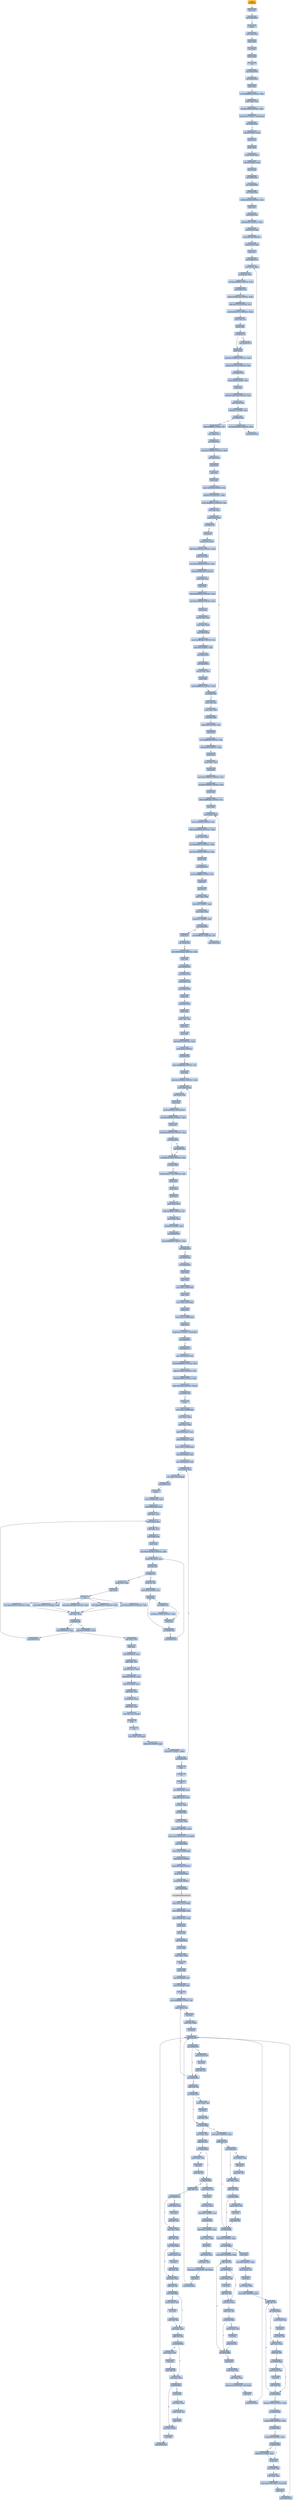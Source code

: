 digraph G {
node[shape=rectangle,style=filled,fillcolor=lightsteelblue,color=lightsteelblue]
bgcolor="transparent"
a0x00401000incl_ecx[label="start\nincl %ecx",color="lightgrey",fillcolor="orange"];
a0x00401001decl_ecx[label="0x00401001\ndecl %ecx"];
a0x00401002jge_0x004c5001[label="0x00401002\njge 0x004c5001"];
a0x004c5001pusha_[label="0x004c5001\npusha "];
a0x004c5002call_0x004c500a[label="0x004c5002\ncall 0x004c500a"];
a0x004c500apopl_ebp[label="0x004c500a\npopl %ebp"];
a0x004c500bincl_ebp[label="0x004c500b\nincl %ebp"];
a0x004c500cpushl_ebp[label="0x004c500c\npushl %ebp"];
a0x004c500dret[label="0x004c500d\nret"];
a0x004c5008jmp_0x004c500e[label="0x004c5008\njmp 0x004c500e"];
a0x004c500ecall_0x004c5014[label="0x004c500e\ncall 0x004c5014"];
a0x004c5014popl_ebp[label="0x004c5014\npopl %ebp"];
a0x004c5015movl_0xffffffedUINT32_ebx[label="0x004c5015\nmovl $0xffffffed<UINT32>, %ebx"];
a0x004c501aaddl_ebp_ebx[label="0x004c501a\naddl %ebp, %ebx"];
a0x004c501csubl_0xc5000UINT32_ebx[label="0x004c501c\nsubl $0xc5000<UINT32>, %ebx"];
a0x004c5022cmpb_0x1UINT8_0x4debp_[label="0x004c5022\ncmpb $0x1<UINT8>, 0x4d(%ebp)"];
a0x004c5026jne_0x004c5034[label="0x004c5026\njne 0x004c5034"];
a0x004c5034leal_0x53ebp__eax[label="0x004c5034\nleal 0x53(%ebp), %eax"];
a0x004c5037pushl_eax[label="0x004c5037\npushl %eax"];
a0x004c5038pushl_ebx[label="0x004c5038\npushl %ebx"];
a0x004c5039pushl_0x9edebp_[label="0x004c5039\npushl 0x9ed(%ebp)"];
a0x004c503fleal_0x35ebp__eax[label="0x004c503f\nleal 0x35(%ebp), %eax"];
a0x004c5042pushl_eax[label="0x004c5042\npushl %eax"];
a0x004c5043jmp_0x004c50ca[label="0x004c5043\njmp 0x004c50ca"];
a0x004c50cajmp_0x004c50d4[label="0x004c50ca\njmp 0x004c50d4"];
a0x004c50d4call_0x004c50e8[label="0x004c50d4\ncall 0x004c50e8"];
a0x004c50e8orl_0xe3d2cb6UINT32_ecx[label="0x004c50e8\norl $0xe3d2cb6<UINT32>, %ecx"];
a0x004c50eepopl_eax[label="0x004c50ee\npopl %eax"];
a0x004c50efmovb_dh_ch[label="0x004c50ef\nmovb %dh, %ch"];
a0x004c50f1addl_0x848UINT32_eax[label="0x004c50f1\naddl $0x848<UINT32>, %eax"];
a0x004c50f7movzwl_di_edi[label="0x004c50f7\nmovzwl %di, %edi"];
a0x004c50fapushl_0x1d9UINT32[label="0x004c50fa\npushl $0x1d9<UINT32>"];
a0x004c50ffmovswl_ax_edx[label="0x004c50ff\nmovswl %ax, %edx"];
a0x004c5102popl_esi[label="0x004c5102\npopl %esi"];
a0x004c5103jmp_0x004c511b[label="0x004c5103\njmp 0x004c511b"];
a0x004c511bmovl_eax__ebx[label="0x004c511b\nmovl (%eax), %ebx"];
a0x004c511dmovswl_si_edi[label="0x004c511d\nmovswl %si, %edi"];
a0x004c5120subl_0xcd566fbUINT32_ebx[label="0x004c5120\nsubl $0xcd566fb<UINT32>, %ebx"];
a0x004c5126jmp_0x004c5132[label="0x004c5126\njmp 0x004c5132"];
a0x004c5132addl_0x5d5f8318UINT32_ebx[label="0x004c5132\naddl $0x5d5f8318<UINT32>, %ebx"];
a0x004c5138sbbw_0x7f76UINT16_cx[label="0x004c5138\nsbbw $0x7f76<UINT16>, %cx"];
a0x004c513dsubl_0x582c5171UINT32_ebx[label="0x004c513d\nsubl $0x582c5171<UINT32>, %ebx"];
a0x004c5143movw_di_cx[label="0x004c5143\nmovw %di, %cx"];
a0x004c5146pushl_ebx[label="0x004c5146\npushl %ebx"];
a0x004c5147ja_0x004c515c[label="0x004c5147\nja 0x004c515c"];
a0x004c515cpopl_eax_[label="0x004c515c\npopl (%eax)"];
a0x004c515eaddl_0x3540667bUINT32_edx[label="0x004c515e\naddl $0x3540667b<UINT32>, %edx"];
a0x004c5164subl_0x78c21cf1UINT32_eax[label="0x004c5164\nsubl $0x78c21cf1<UINT32>, %eax"];
a0x004c516acall_0x004c5178[label="0x004c516a\ncall 0x004c5178"];
a0x004c5178movb_0x24UINT8_ch[label="0x004c5178\nmovb $0x24<UINT8>, %ch"];
a0x004c517apopl_edi[label="0x004c517a\npopl %edi"];
a0x004c517baddl_0x78c21cedUINT32_eax[label="0x004c517b\naddl $0x78c21ced<UINT32>, %eax"];
a0x004c5181jmp_0x004c518b[label="0x004c5181\njmp 0x004c518b"];
a0x004c518bsubl_0x1UINT8_esi[label="0x004c518b\nsubl $0x1<UINT8>, %esi"];
a0x004c518ejne_0x004c51a4[label="0x004c518e\njne 0x004c51a4"];
a0x004c51a4orl_0x555be4d4UINT32_ecx[label="0x004c51a4\norl $0x555be4d4<UINT32>, %ecx"];
a0x004c51aajmp_0x004c511b[label="0x004c51aa\njmp 0x004c511b"];
a0x004c514djmp_0x004c515c[label="0x004c514d\njmp 0x004c515c"];
a0x004c5194adcb_0xffffffc2UINT8_cl[label="0x004c5194\nadcb $0xffffffc2<UINT8>, %cl"];
a0x004c5197jmp_0x004c51c1[label="0x004c5197\njmp 0x004c51c1"];
a0x004c51c1jbe_0x004c51cc[label="0x004c51c1\njbe 0x004c51cc"];
a0x004c51c7movl_0x1f748890UINT32_edx[label="0x004c51c7\nmovl $0x1f748890<UINT32>, %edx"];
a0x004c51cccall_0x004c51df[label="0x004c51cc\ncall 0x004c51df"];
a0x004c51dfpushl_esi[label="0x004c51df\npushl %esi"];
a0x004c51e0popl_esi[label="0x004c51e0\npopl %esi"];
a0x004c51e1popl_ebx[label="0x004c51e1\npopl %ebx"];
a0x004c51e2movw_0x5b33UINT16_si[label="0x004c51e2\nmovw $0x5b33<UINT16>, %si"];
a0x004c51e6addl_0x750UINT32_ebx[label="0x004c51e6\naddl $0x750<UINT32>, %ebx"];
a0x004c51ecmovw_0xffffaa1cUINT16_dx[label="0x004c51ec\nmovw $0xffffaa1c<UINT16>, %dx"];
a0x004c51f0subl_edi_edi[label="0x004c51f0\nsubl %edi, %edi"];
a0x004c51f2pushl_ediebx_[label="0x004c51f2\npushl (%edi,%ebx)"];
a0x004c51f5jo_0x004c51fb[label="0x004c51f5\njo 0x004c51fb"];
a0x004c51fbpopl_eax[label="0x004c51fb\npopl %eax"];
a0x004c51fcmovswl_cx_edx[label="0x004c51fc\nmovswl %cx, %edx"];
a0x004c51ffsubl_0x3e435cdeUINT32_eax[label="0x004c51ff\nsubl $0x3e435cde<UINT32>, %eax"];
a0x004c5205movw_si_dx[label="0x004c5205\nmovw %si, %dx"];
a0x004c5208xorl_0x3aae5ebfUINT32_eax[label="0x004c5208\nxorl $0x3aae5ebf<UINT32>, %eax"];
a0x004c520epushl_0x19eb1ee4UINT32[label="0x004c520e\npushl $0x19eb1ee4<UINT32>"];
a0x004c5213movw_bx_cx[label="0x004c5213\nmovw %bx, %cx"];
a0x004c5216popl_edx[label="0x004c5216\npopl %edx"];
a0x004c5217subl_0x63d6b98cUINT32_eax[label="0x004c5217\nsubl $0x63d6b98c<UINT32>, %eax"];
a0x004c521dsubl_0x3ce46e68UINT32_esi[label="0x004c521d\nsubl $0x3ce46e68<UINT32>, %esi"];
a0x004c5223pushl_eax[label="0x004c5223\npushl %eax"];
a0x004c5224movzwl_di_esi[label="0x004c5224\nmovzwl %di, %esi"];
a0x004c5227popl_ebxedi_[label="0x004c5227\npopl (%ebx,%edi)"];
a0x004c522ajmp_0x004c523d[label="0x004c522a\njmp 0x004c523d"];
a0x004c523dmovw_0xffffcb4fUINT16_si[label="0x004c523d\nmovw $0xffffcb4f<UINT16>, %si"];
a0x004c5241subl_0x4UINT8_edi[label="0x004c5241\nsubl $0x4<UINT8>, %edi"];
a0x004c5244jge_0x004c525e[label="0x004c5244\njge 0x004c525e"];
a0x004c524acall_0x004c525a[label="0x004c524a\ncall 0x004c525a"];
a0x004c525amovzwl_bx_ecx[label="0x004c525a\nmovzwl %bx, %ecx"];
a0x004c525dpopl_edx[label="0x004c525d\npopl %edx"];
a0x004c525ecmpl_0xfffff948UINT32_edi[label="0x004c525e\ncmpl $0xfffff948<UINT32>, %edi"];
a0x004c5264jne_0x004c51f2[label="0x004c5264\njne 0x004c51f2"];
a0x004c526amovw_di_cx[label="0x004c526a\nmovw %di, %cx"];
a0x004c526dmovl_ecx_edi[label="0x004c526d\nmovl %ecx, %edi"];
a0x004c526fcall_0x004c5287[label="0x004c526f\ncall 0x004c5287"];
a0x004c5287andb_0x32UINT8_ch[label="0x004c5287\nandb $0x32<UINT8>, %ch"];
a0x004c528apopl_eax[label="0x004c528a\npopl %eax"];
a0x004c528borw_0xffffe5dfUINT16_bx[label="0x004c528b\norw $0xffffe5df<UINT16>, %bx"];
a0x004c5290addl_0x6adUINT32_eax[label="0x004c5290\naddl $0x6ad<UINT32>, %eax"];
a0x004c5296pushl_ecx[label="0x004c5296\npushl %ecx"];
a0x004c5297movl_edx_ecx[label="0x004c5297\nmovl %edx, %ecx"];
a0x004c5299popl_edi[label="0x004c5299\npopl %edi"];
a0x004c529amovl_0x74399473UINT32_esi[label="0x004c529a\nmovl $0x74399473<UINT32>, %esi"];
a0x004c529fxorl_0x743995f0UINT32_esi[label="0x004c529f\nxorl $0x743995f0<UINT32>, %esi"];
a0x004c52a5pushl_edx[label="0x004c52a5\npushl %edx"];
a0x004c52a6addw_0xfffff448UINT16_cx[label="0x004c52a6\naddw $0xfffff448<UINT16>, %cx"];
a0x004c52abpopl_ebx[label="0x004c52ab\npopl %ebx"];
a0x004c52acmovl_eax__edx[label="0x004c52ac\nmovl (%eax), %edx"];
a0x004c52aemovw_0x2e92UINT16_bx[label="0x004c52ae\nmovw $0x2e92<UINT16>, %bx"];
a0x004c52b2addl_0x48bb3ba5UINT32_edx[label="0x004c52b2\naddl $0x48bb3ba5<UINT32>, %edx"];
a0x004c52b8movl_edi_ebx[label="0x004c52b8\nmovl %edi, %ebx"];
a0x004c52baxorl_0xa82db7aUINT32_edx[label="0x004c52ba\nxorl $0xa82db7a<UINT32>, %edx"];
a0x004c52c0xorl_0x12f2cf2bUINT32_edx[label="0x004c52c0\nxorl $0x12f2cf2b<UINT32>, %edx"];
a0x004c52c6pushl_edx[label="0x004c52c6\npushl %edx"];
a0x004c52c7call_0x004c52d3[label="0x004c52c7\ncall 0x004c52d3"];
a0x004c52d3movb_0xffffffa5UINT8_ch[label="0x004c52d3\nmovb $0xffffffa5<UINT8>, %ch"];
a0x004c52d5popl_edi[label="0x004c52d5\npopl %edi"];
a0x004c52d6popl_eax_[label="0x004c52d6\npopl (%eax)"];
a0x004c52d8movl_eax_edi[label="0x004c52d8\nmovl %eax, %edi"];
a0x004c52dasubl_0x4UINT8_eax[label="0x004c52da\nsubl $0x4<UINT8>, %eax"];
a0x004c52ddmovl_edi_ebx[label="0x004c52dd\nmovl %edi, %ebx"];
a0x004c52dfsubl_0x1UINT8_esi[label="0x004c52df\nsubl $0x1<UINT8>, %esi"];
a0x004c52e2jne_0x004c5306[label="0x004c52e2\njne 0x004c5306"];
a0x004c5306orw_0xffffa377UINT16_di[label="0x004c5306\norw $0xffffa377<UINT16>, %di"];
a0x004c530bjmp_0x004c52ac[label="0x004c530b\njmp 0x004c52ac"];
a0x004c52e8pushl_esi[label="0x004c52e8\npushl %esi"];
a0x004c52e9jne_0x004c52f5[label="0x004c52e9\njne 0x004c52f5"];
a0x004c52efadcl_0x16052eabUINT32_edi[label="0x004c52ef\nadcl $0x16052eab<UINT32>, %edi"];
a0x004c52f5popl_edi[label="0x004c52f5\npopl %edi"];
a0x004c52f6jmp_0x004c5319[label="0x004c52f6\njmp 0x004c5319"];
a0x004c5319jmp_0x004c5324[label="0x004c5319\njmp 0x004c5324"];
a0x004c5324call_0x004c532e[label="0x004c5324\ncall 0x004c532e"];
a0x004c532ejmp_0x004c5340[label="0x004c532e\njmp 0x004c5340"];
a0x004c5340popl_edx[label="0x004c5340\npopl %edx"];
a0x004c5341call_0x004c5353[label="0x004c5341\ncall 0x004c5353"];
a0x004c5353pushl_eax[label="0x004c5353\npushl %eax"];
a0x004c5354movw_bx_cx[label="0x004c5354\nmovw %bx, %cx"];
a0x004c5357popl_ecx[label="0x004c5357\npopl %ecx"];
a0x004c5358popl_ebx[label="0x004c5358\npopl %ebx"];
a0x004c5359addl_0x5f7UINT32_edx[label="0x004c5359\naddl $0x5f7<UINT32>, %edx"];
a0x004c535fpushl_0x0UINT32[label="0x004c535f\npushl $0x0<UINT32>"];
a0x004c5364je_0x004c536f[label="0x004c5364\nje 0x004c536f"];
a0x004c536aadcw_0xffffbe84UINT16_si[label="0x004c536a\nadcw $0xffffbe84<UINT16>, %si"];
a0x004c536fpopl_edi[label="0x004c536f\npopl %edi"];
a0x004c5370addl_0x474d46eeUINT32_esi[label="0x004c5370\naddl $0x474d46ee<UINT32>, %esi"];
a0x004c5376pushl_ediedx_[label="0x004c5376\npushl (%edi,%edx)"];
a0x004c5379jmp_0x004c538d[label="0x004c5379\njmp 0x004c538d"];
a0x004c538dpopl_eax[label="0x004c538d\npopl %eax"];
a0x004c538epushl_0x5f9a7738UINT32[label="0x004c538e\npushl $0x5f9a7738<UINT32>"];
a0x004c5393xorl_0x2938bf4dUINT32_ebx[label="0x004c5393\nxorl $0x2938bf4d<UINT32>, %ebx"];
a0x004c5399popl_ecx[label="0x004c5399\npopl %ecx"];
a0x004c539aaddl_0x43543900UINT32_eax[label="0x004c539a\naddl $0x43543900<UINT32>, %eax"];
a0x004c53a0jae_0x004c53ae[label="0x004c53a0\njae 0x004c53ae"];
a0x004c53aexorl_0x6a3a7539UINT32_eax[label="0x004c53ae\nxorl $0x6a3a7539<UINT32>, %eax"];
a0x004c53b4ja_0x004c53bd[label="0x004c53b4\nja 0x004c53bd"];
a0x004c53bdaddl_0x2db1777eUINT32_eax[label="0x004c53bd\naddl $0x2db1777e<UINT32>, %eax"];
a0x004c53c3pushl_eax[label="0x004c53c3\npushl %eax"];
a0x004c53c4pushl_ecx[label="0x004c53c4\npushl %ecx"];
a0x004c53c5popl_ebx[label="0x004c53c5\npopl %ebx"];
a0x004c53c6popl_edxedi_[label="0x004c53c6\npopl (%edx,%edi)"];
a0x004c53c9addw_0x5bb0UINT16_si[label="0x004c53c9\naddw $0x5bb0<UINT16>, %si"];
a0x004c53cemovl_edx_ecx[label="0x004c53ce\nmovl %edx, %ecx"];
a0x004c53d0subl_0x4UINT8_edi[label="0x004c53d0\nsubl $0x4<UINT8>, %edi"];
a0x004c53d3jmp_0x004c53e5[label="0x004c53d3\njmp 0x004c53e5"];
a0x004c53e5cmpl_0xfffffad8UINT32_edi[label="0x004c53e5\ncmpl $0xfffffad8<UINT32>, %edi"];
a0x004c53ebjne_0x004c5376[label="0x004c53eb\njne 0x004c5376"];
a0x004c53a6jbe_0x004c53ae[label="0x004c53a6\njbe 0x004c53ae"];
a0x004c53f1jmp_0x004c53fc[label="0x004c53f1\njmp 0x004c53fc"];
a0x004c53fccall_0x004c5401[label="0x004c53fc\ncall 0x004c5401"];
a0x004c5401popl_ebp[label="0x004c5401\npopl %ebp"];
a0x004c5402popl_ebx[label="0x004c5402\npopl %ebx"];
a0x004c5403movl_ebx_0x5bebp_[label="0x004c5403\nmovl %ebx, 0x5b(%ebp)"];
a0x004c5406popl_ebx[label="0x004c5406\npopl %ebx"];
a0x004c5407movl_ebx_0x5febp_[label="0x004c5407\nmovl %ebx, 0x5f(%ebp)"];
a0x004c540apopl_eax[label="0x004c540a\npopl %eax"];
a0x004c540bmovl_eax_0x40debp_[label="0x004c540b\nmovl %eax, 0x40d(%ebp)"];
a0x004c5411popl_eax[label="0x004c5411\npopl %eax"];
a0x004c5412cmpb_0x1UINT8_0x5aebp_[label="0x004c5412\ncmpb $0x1<UINT8>, 0x5a(%ebp)"];
a0x004c5416jne_0x004c5471[label="0x004c5416\njne 0x004c5471"];
a0x004c5471call_0x004c5712[label="0x004c5471\ncall 0x004c5712"];
a0x004c5712movl_0x24esp__eax[label="0x004c5712\nmovl 0x24(%esp), %eax"];
a0x004c5716andl_0xffff0000UINT32_eax[label="0x004c5716\nandl $0xffff0000<UINT32>, %eax"];
a0x004c571baddl_0x10000UINT32_eax[label="0x004c571b\naddl $0x10000<UINT32>, %eax"];
a0x004c5720subl_0x10000UINT32_eax[label="0x004c5720\nsubl $0x10000<UINT32>, %eax"];
a0x004c5725cmpw_0x5a4dUINT16_eax_[label="0x004c5725\ncmpw $0x5a4d<UINT16>, (%eax)"];
a0x004c572ajne_0x004c5720[label="0x004c572a\njne 0x004c5720"];
a0x004c572cpusha_[label="0x004c572c\npusha "];
a0x004c572dmovl_eax_0x3f8ebp_[label="0x004c572d\nmovl %eax, 0x3f8(%ebp)"];
a0x004c5733movl_eax_edx[label="0x004c5733\nmovl %eax, %edx"];
a0x004c5735movl_eax_ebx[label="0x004c5735\nmovl %eax, %ebx"];
a0x004c5737addl_0x3ceax__eax[label="0x004c5737\naddl 0x3c(%eax), %eax"];
a0x004c573aaddl_0x78eax__ebx[label="0x004c573a\naddl 0x78(%eax), %ebx"];
a0x004c573dmovl_ebx_0x30debp_[label="0x004c573d\nmovl %ebx, 0x30d(%ebp)"];
a0x004c5743leal_0x3ccebp__ebx[label="0x004c5743\nleal 0x3cc(%ebp), %ebx"];
a0x004c5749leal_0x3e4ebp__edi[label="0x004c5749\nleal 0x3e4(%ebp), %edi"];
a0x004c574fmovl_ebx__esi[label="0x004c574f\nmovl (%ebx), %esi"];
a0x004c5751movl_esi_0x37cebp_[label="0x004c5751\nmovl %esi, 0x37c(%ebp)"];
a0x004c5757call_0x004c5767[label="0x004c5757\ncall 0x004c5767"];
a0x004c5767pusha_[label="0x004c5767\npusha "];
a0x004c5768movl_0x30debp__ebx[label="0x004c5768\nmovl 0x30d(%ebp), %ebx"];
a0x004c576emovl_0x20ebx__ecx[label="0x004c576e\nmovl 0x20(%ebx), %ecx"];
a0x004c5771addl_edx_ecx[label="0x004c5771\naddl %edx, %ecx"];
a0x004c5773movl_ecx__esi[label="0x004c5773\nmovl (%ecx), %esi"];
a0x004c5775addl_edx_esi[label="0x004c5775\naddl %edx, %esi"];
a0x004c5777call_0x004c57ab[label="0x004c5777\ncall 0x004c57ab"];
a0x004c57abpushl_edx[label="0x004c57ab\npushl %edx"];
a0x004c57acmovl_0x9c3b248eUINT32_edx[label="0x004c57ac\nmovl $0x9c3b248e<UINT32>, %edx"];
a0x004c57b1lodsb_ds_esi__al[label="0x004c57b1\nlodsb %ds:(%esi), %al"];
a0x004c57b2orb_al_al[label="0x004c57b2\norb %al, %al"];
a0x004c57b4je_0x004c57ca[label="0x004c57b4\nje 0x004c57ca"];
a0x004c57b6xorb_al_dl[label="0x004c57b6\nxorb %al, %dl"];
a0x004c57b8movb_0x8UINT8_al[label="0x004c57b8\nmovb $0x8<UINT8>, %al"];
a0x004c57bashrl_edx[label="0x004c57ba\nshrl %edx"];
a0x004c57bcjae_0x004c57c4[label="0x004c57bc\njae 0x004c57c4"];
a0x004c57bexorl_0xc1a7f39aUINT32_edx[label="0x004c57be\nxorl $0xc1a7f39a<UINT32>, %edx"];
a0x004c57c4decb_al[label="0x004c57c4\ndecb %al"];
a0x004c57c6jne_0x004c57ba[label="0x004c57c6\njne 0x004c57ba"];
a0x004c57c8jmp_0x004c57b1[label="0x004c57c8\njmp 0x004c57b1"];
a0x004c57caxchgl_eax_edx[label="0x004c57ca\nxchgl %eax, %edx"];
a0x004c57cbpopl_edx[label="0x004c57cb\npopl %edx"];
a0x004c57ccret[label="0x004c57cc\nret"];
a0x004c577cmovl_0xb72551a7UINT32_edi[label="0x004c577c\nmovl $0xb72551a7<UINT32>, %edi"];
a0x004c5781cmpl_edi_eax[label="0x004c5781\ncmpl %edi, %eax"];
a0x004c5783je_0x004c578a[label="0x004c5783\nje 0x004c578a"];
a0x004c5785addl_0x4UINT8_ecx[label="0x004c5785\naddl $0x4<UINT8>, %ecx"];
a0x004c5788jmp_0x004c5773[label="0x004c5788\njmp 0x004c5773"];
a0x004c578asubl_0x20ebx__ecx[label="0x004c578a\nsubl 0x20(%ebx), %ecx"];
a0x004c578dsubl_edx_ecx[label="0x004c578d\nsubl %edx, %ecx"];
a0x004c578fshrl_ecx[label="0x004c578f\nshrl %ecx"];
a0x004c5791addl_0x24ebx__ecx[label="0x004c5791\naddl 0x24(%ebx), %ecx"];
a0x004c5794addl_edx_ecx[label="0x004c5794\naddl %edx, %ecx"];
a0x004c5796movzwl_ecx__ecx[label="0x004c5796\nmovzwl (%ecx), %ecx"];
a0x004c5799shll_0x2UINT8_ecx[label="0x004c5799\nshll $0x2<UINT8>, %ecx"];
a0x004c579caddl_0x1cebx__ecx[label="0x004c579c\naddl 0x1c(%ebx), %ecx"];
a0x004c579faddl_edx_ecx[label="0x004c579f\naddl %edx, %ecx"];
a0x004c57a1movl_ecx__ecx[label="0x004c57a1\nmovl (%ecx), %ecx"];
a0x004c57a3addl_edx_ecx[label="0x004c57a3\naddl %edx, %ecx"];
a0x004c57a5movl_ecx_0x1cesp_[label="0x004c57a5\nmovl %ecx, 0x1c(%esp)"];
a0x004c57a9popa_[label="0x004c57a9\npopa "];
a0x004c57aaret[label="0x004c57aa\nret"];
a0x004c575cstosl_eax_es_edi_[label="0x004c575c\nstosl %eax, %es:(%edi)"];
a0x004c575daddl_0x4UINT8_ebx[label="0x004c575d\naddl $0x4<UINT8>, %ebx"];
a0x004c5760cmpl_0x0UINT8_ebx_[label="0x004c5760\ncmpl $0x0<UINT8>, (%ebx)"];
a0x004c5763jne_0x004c574f[label="0x004c5763\njne 0x004c574f"];
a0x004c577cmovl_0xa7493bf0UINT32_edi[label="0x004c577c\nmovl $0xa7493bf0<UINT32>, %edi"];
a0x004c577cmovl_0x90190257UINT32_edi[label="0x004c577c\nmovl $0x90190257<UINT32>, %edi"];
a0x004c577cmovl_0x74ee3213UINT32_edi[label="0x004c577c\nmovl $0x74ee3213<UINT32>, %edi"];
a0x004c577cmovl_0x49cd75ceUINT32_edi[label="0x004c577c\nmovl $0x49cd75ce<UINT32>, %edi"];
a0x004c5765popa_[label="0x004c5765\npopa "];
a0x004c5766ret[label="0x004c5766\nret"];
a0x004c5476cld_[label="0x004c5476\ncld "];
a0x004c5477leal_0x8cebp__esi[label="0x004c5477\nleal 0x8c(%ebp), %esi"];
a0x004c547dlodsl_ds_esi__eax[label="0x004c547d\nlodsl %ds:(%esi), %eax"];
a0x004c547eorl_eax_eax[label="0x004c547e\norl %eax, %eax"];
a0x004c5480je_0x004c549d[label="0x004c5480\nje 0x004c549d"];
a0x004c5482movl_eax_edi[label="0x004c5482\nmovl %eax, %edi"];
a0x004c5484movl_0xcUINT32_ecx[label="0x004c5484\nmovl $0xc<UINT32>, %ecx"];
a0x004c5489repz_movsb_ds_esi__es_edi_[label="0x004c5489\nrepz movsb %ds:(%esi), %es:(%edi)"];
a0x004c548bjmp_0x004c549d[label="0x004c548b\njmp 0x004c549d"];
a0x004c549dmovl_esp_0x429ebp_[label="0x004c549d\nmovl %esp, 0x429(%ebp)"];
a0x004c54a3pushl_0x40UINT8[label="0x004c54a3\npushl $0x40<UINT8>"];
a0x004c54a5pushl_0x1000UINT32[label="0x004c54a5\npushl $0x1000<UINT32>"];
a0x004c54aapushl_0x408ebp_[label="0x004c54aa\npushl 0x408(%ebp)"];
a0x004c54b0pushl_0x0UINT8[label="0x004c54b0\npushl $0x0<UINT8>"];
a0x004c54b2call_0x3f0ebp_[label="0x004c54b2\ncall 0x3f0(%ebp)"];
VirtualAlloc_kernel32_dll[label="VirtualAlloc@kernel32.dll",color="lightgrey",fillcolor="lightgrey"];
a0x004c54b8movl_eax_0x1ccebp_[label="0x004c54b8\nmovl %eax, 0x1cc(%ebp)"];
a0x004c54bemovl_0x400ebp__ebx[label="0x004c54be\nmovl 0x400(%ebp), %ebx"];
a0x004c54c4addl_0x40debp__ebx[label="0x004c54c4\naddl 0x40d(%ebp), %ebx"];
a0x004c54capushl_eax[label="0x004c54ca\npushl %eax"];
a0x004c54cbpushl_ebx[label="0x004c54cb\npushl %ebx"];
a0x004c54cccall_0x004c55d5[label="0x004c54cc\ncall 0x004c55d5"];
a0x004c55d5pushl_ebp[label="0x004c55d5\npushl %ebp"];
a0x004c55d6movl_esp_ebp[label="0x004c55d6\nmovl %esp, %ebp"];
a0x004c55d8pusha_[label="0x004c55d8\npusha "];
a0x004c55d9pushl_ebp[label="0x004c55d9\npushl %ebp"];
a0x004c55damovl_0x8ebp__esi[label="0x004c55da\nmovl 0x8(%ebp), %esi"];
a0x004c55ddmovl_0xcebp__edi[label="0x004c55dd\nmovl 0xc(%ebp), %edi"];
a0x004c55e0cld_[label="0x004c55e0\ncld "];
a0x004c55e1movb_0xffffff80UINT8_dl[label="0x004c55e1\nmovb $0xffffff80<UINT8>, %dl"];
a0x004c55e3movb_esi__al[label="0x004c55e3\nmovb (%esi), %al"];
a0x004c55e5incl_esi[label="0x004c55e5\nincl %esi"];
a0x004c55e6movb_al_edi_[label="0x004c55e6\nmovb %al, (%edi)"];
a0x004c55e8incl_edi[label="0x004c55e8\nincl %edi"];
a0x004c55e9addb_dl_dl[label="0x004c55e9\naddb %dl, %dl"];
a0x004c55ebjne_0x004c55f2[label="0x004c55eb\njne 0x004c55f2"];
a0x004c55edmovb_esi__dl[label="0x004c55ed\nmovb (%esi), %dl"];
a0x004c55efincl_esi[label="0x004c55ef\nincl %esi"];
a0x004c55f0adcb_dl_dl[label="0x004c55f0\nadcb %dl, %dl"];
a0x004c55f2jae_0x004c55e3[label="0x004c55f2\njae 0x004c55e3"];
a0x004c55f4addb_dl_dl[label="0x004c55f4\naddb %dl, %dl"];
a0x004c55f6jne_0x004c55fd[label="0x004c55f6\njne 0x004c55fd"];
a0x004c55fdjae_0x004c5649[label="0x004c55fd\njae 0x004c5649"];
a0x004c55ffxorl_eax_eax[label="0x004c55ff\nxorl %eax, %eax"];
a0x004c5601addb_dl_dl[label="0x004c5601\naddb %dl, %dl"];
a0x004c5603jne_0x004c560a[label="0x004c5603\njne 0x004c560a"];
a0x004c560ajae_0x004c56e6[label="0x004c560a\njae 0x004c56e6"];
a0x004c5610addb_dl_dl[label="0x004c5610\naddb %dl, %dl"];
a0x004c5612jne_0x004c5619[label="0x004c5612\njne 0x004c5619"];
a0x004c5619adcl_eax_eax[label="0x004c5619\nadcl %eax, %eax"];
a0x004c561baddb_dl_dl[label="0x004c561b\naddb %dl, %dl"];
a0x004c561djne_0x004c5624[label="0x004c561d\njne 0x004c5624"];
a0x004c5624adcl_eax_eax[label="0x004c5624\nadcl %eax, %eax"];
a0x004c5626addb_dl_dl[label="0x004c5626\naddb %dl, %dl"];
a0x004c5628jne_0x004c562f[label="0x004c5628\njne 0x004c562f"];
a0x004c562fadcl_eax_eax[label="0x004c562f\nadcl %eax, %eax"];
a0x004c5631addb_dl_dl[label="0x004c5631\naddb %dl, %dl"];
a0x004c5633jne_0x004c563a[label="0x004c5633\njne 0x004c563a"];
a0x004c5635movb_esi__dl[label="0x004c5635\nmovb (%esi), %dl"];
a0x004c5637incl_esi[label="0x004c5637\nincl %esi"];
a0x004c5638adcb_dl_dl[label="0x004c5638\nadcb %dl, %dl"];
a0x004c563aadcl_eax_eax[label="0x004c563a\nadcl %eax, %eax"];
a0x004c563cje_0x004c5644[label="0x004c563c\nje 0x004c5644"];
a0x004c5644movb_al_edi_[label="0x004c5644\nmovb %al, (%edi)"];
a0x004c5646incl_edi[label="0x004c5646\nincl %edi"];
a0x004c5647jmp_0x004c55e9[label="0x004c5647\njmp 0x004c55e9"];
a0x004c56e6movb_esi__al[label="0x004c56e6\nmovb (%esi), %al"];
a0x004c56e8incl_esi[label="0x004c56e8\nincl %esi"];
a0x004c56e9xorl_ecx_ecx[label="0x004c56e9\nxorl %ecx, %ecx"];
a0x004c56ebshrb_0x1UINT8_al[label="0x004c56eb\nshrb $0x1<UINT8>, %al"];
a0x004c56eeje_0x004c5702[label="0x004c56ee\nje 0x004c5702"];
a0x004c56f0adcl_0x2UINT8_ecx[label="0x004c56f0\nadcl $0x2<UINT8>, %ecx"];
a0x004c56f3movl_eax_ebp[label="0x004c56f3\nmovl %eax, %ebp"];
a0x004c56f5pushl_esi[label="0x004c56f5\npushl %esi"];
a0x004c56f6movl_edi_esi[label="0x004c56f6\nmovl %edi, %esi"];
a0x004c56f8subl_eax_esi[label="0x004c56f8\nsubl %eax, %esi"];
a0x004c56farepz_movsb_ds_esi__es_edi_[label="0x004c56fa\nrepz movsb %ds:(%esi), %es:(%edi)"];
a0x004c56fcpopl_esi[label="0x004c56fc\npopl %esi"];
a0x004c56fdjmp_0x004c55e9[label="0x004c56fd\njmp 0x004c55e9"];
a0x004c55f8movb_esi__dl[label="0x004c55f8\nmovb (%esi), %dl"];
a0x004c55faincl_esi[label="0x004c55fa\nincl %esi"];
a0x004c55fbadcb_dl_dl[label="0x004c55fb\nadcb %dl, %dl"];
a0x004c5649movl_0x1UINT32_eax[label="0x004c5649\nmovl $0x1<UINT32>, %eax"];
a0x004c564eaddb_dl_dl[label="0x004c564e\naddb %dl, %dl"];
a0x004c5650jne_0x004c5657[label="0x004c5650\njne 0x004c5657"];
a0x004c5652movb_esi__dl[label="0x004c5652\nmovb (%esi), %dl"];
a0x004c5654incl_esi[label="0x004c5654\nincl %esi"];
a0x004c5655adcb_dl_dl[label="0x004c5655\nadcb %dl, %dl"];
a0x004c5657adcl_eax_eax[label="0x004c5657\nadcl %eax, %eax"];
a0x004c5659addb_dl_dl[label="0x004c5659\naddb %dl, %dl"];
a0x004c565bjne_0x004c5662[label="0x004c565b\njne 0x004c5662"];
a0x004c5662jb_0x004c564e[label="0x004c5662\njb 0x004c564e"];
a0x004c5664subl_0x2UINT8_eax[label="0x004c5664\nsubl $0x2<UINT8>, %eax"];
a0x004c5667jne_0x004c5691[label="0x004c5667\njne 0x004c5691"];
a0x004c5691decl_eax[label="0x004c5691\ndecl %eax"];
a0x004c5692shll_0x8UINT8_eax[label="0x004c5692\nshll $0x8<UINT8>, %eax"];
a0x004c5695movb_esi__al[label="0x004c5695\nmovb (%esi), %al"];
a0x004c5697incl_esi[label="0x004c5697\nincl %esi"];
a0x004c5698movl_eax_ebp[label="0x004c5698\nmovl %eax, %ebp"];
a0x004c569amovl_0x1UINT32_ecx[label="0x004c569a\nmovl $0x1<UINT32>, %ecx"];
a0x004c569faddb_dl_dl[label="0x004c569f\naddb %dl, %dl"];
a0x004c56a1jne_0x004c56a8[label="0x004c56a1\njne 0x004c56a8"];
a0x004c56a8adcl_ecx_ecx[label="0x004c56a8\nadcl %ecx, %ecx"];
a0x004c56aaaddb_dl_dl[label="0x004c56aa\naddb %dl, %dl"];
a0x004c56acjne_0x004c56b3[label="0x004c56ac\njne 0x004c56b3"];
a0x004c56b3jb_0x004c569f[label="0x004c56b3\njb 0x004c569f"];
a0x004c56a3movb_esi__dl[label="0x004c56a3\nmovb (%esi), %dl"];
a0x004c56a5incl_esi[label="0x004c56a5\nincl %esi"];
a0x004c56a6adcb_dl_dl[label="0x004c56a6\nadcb %dl, %dl"];
a0x004c56b5cmpl_0x7d00UINT32_eax[label="0x004c56b5\ncmpl $0x7d00<UINT32>, %eax"];
a0x004c56bajae_0x004c56d6[label="0x004c56ba\njae 0x004c56d6"];
a0x004c56bccmpl_0x500UINT32_eax[label="0x004c56bc\ncmpl $0x500<UINT32>, %eax"];
a0x004c56c1jb_0x004c56d1[label="0x004c56c1\njb 0x004c56d1"];
a0x004c56d1cmpl_0x7fUINT8_eax[label="0x004c56d1\ncmpl $0x7f<UINT8>, %eax"];
a0x004c56d4ja_0x004c56d9[label="0x004c56d4\nja 0x004c56d9"];
a0x004c56d6addl_0x2UINT8_ecx[label="0x004c56d6\naddl $0x2<UINT8>, %ecx"];
a0x004c56d9pushl_esi[label="0x004c56d9\npushl %esi"];
a0x004c56damovl_edi_esi[label="0x004c56da\nmovl %edi, %esi"];
a0x004c56dcsubl_eax_esi[label="0x004c56dc\nsubl %eax, %esi"];
a0x004c56derepz_movsb_ds_esi__es_edi_[label="0x004c56de\nrepz movsb %ds:(%esi), %es:(%edi)"];
a0x004c56e0popl_esi[label="0x004c56e0\npopl %esi"];
a0x004c56e1jmp_0x004c55e9[label="0x004c56e1\njmp 0x004c55e9"];
a0x004c5614movb_esi__dl[label="0x004c5614\nmovb (%esi), %dl"];
a0x004c5616incl_esi[label="0x004c5616\nincl %esi"];
a0x004c5617adcb_dl_dl[label="0x004c5617\nadcb %dl, %dl"];
a0x004c5669movl_0x1UINT32_ecx[label="0x004c5669\nmovl $0x1<UINT32>, %ecx"];
a0x004c566eaddb_dl_dl[label="0x004c566e\naddb %dl, %dl"];
a0x004c5670jne_0x004c5677[label="0x004c5670\njne 0x004c5677"];
a0x004c5672movb_esi__dl[label="0x004c5672\nmovb (%esi), %dl"];
a0x004c5674incl_esi[label="0x004c5674\nincl %esi"];
a0x004c5675adcb_dl_dl[label="0x004c5675\nadcb %dl, %dl"];
a0x004c5677adcl_ecx_ecx[label="0x004c5677\nadcl %ecx, %ecx"];
a0x004c5679addb_dl_dl[label="0x004c5679\naddb %dl, %dl"];
a0x004c567bjne_0x004c5682[label="0x004c567b\njne 0x004c5682"];
a0x004c5682jb_0x004c566e[label="0x004c5682\njb 0x004c566e"];
a0x004c5684pushl_esi[label="0x004c5684\npushl %esi"];
a0x004c5685movl_edi_esi[label="0x004c5685\nmovl %edi, %esi"];
a0x004c5687subl_ebp_esi[label="0x004c5687\nsubl %ebp, %esi"];
a0x004c5689repz_movsb_ds_esi__es_edi_[label="0x004c5689\nrepz movsb %ds:(%esi), %es:(%edi)"];
a0x004c568bpopl_esi[label="0x004c568b\npopl %esi"];
a0x004c568cjmp_0x004c55e9[label="0x004c568c\njmp 0x004c55e9"];
a0x004c567dmovb_esi__dl[label="0x004c567d\nmovb (%esi), %dl"];
a0x004c567fincl_esi[label="0x004c567f\nincl %esi"];
a0x004c5680adcb_dl_dl[label="0x004c5680\nadcb %dl, %dl"];
a0x004c56aemovb_esi__dl[label="0x004c56ae\nmovb (%esi), %dl"];
a0x004c56b0incl_esi[label="0x004c56b0\nincl %esi"];
a0x004c56b1adcb_dl_dl[label="0x004c56b1\nadcb %dl, %dl"];
a0x004c563epushl_edi[label="0x004c563e\npushl %edi"];
a0x004c563fsubl_eax_edi[label="0x004c563f\nsubl %eax, %edi"];
a0x004c5641movb_edi__al[label="0x004c5641\nmovb (%edi), %al"];
a0x004c5643popl_edi[label="0x004c5643\npopl %edi"];
a0x004c565dmovb_esi__dl[label="0x004c565d\nmovb (%esi), %dl"];
a0x004c565fincl_esi[label="0x004c565f\nincl %esi"];
a0x004c5660adcb_dl_dl[label="0x004c5660\nadcb %dl, %dl"];
a0x004c562amovb_esi__dl[label="0x004c562a\nmovb (%esi), %dl"];
a0x004c562cincl_esi[label="0x004c562c\nincl %esi"];
a0x004c562dadcb_dl_dl[label="0x004c562d\nadcb %dl, %dl"];
a0x004c5605movb_esi__dl[label="0x004c5605\nmovb (%esi), %dl"];
a0x004c5607incl_esi[label="0x004c5607\nincl %esi"];
a0x004c5608adcb_dl_dl[label="0x004c5608\nadcb %dl, %dl"];
a0x004c561fmovb_esi__dl[label="0x004c561f\nmovb (%esi), %dl"];
a0x004c5621incl_esi[label="0x004c5621\nincl %esi"];
a0x004c5622adcb_dl_dl[label="0x004c5622\nadcb %dl, %dl"];
a0x00401000incl_ecx -> a0x00401001decl_ecx [color="#000000"];
a0x00401001decl_ecx -> a0x00401002jge_0x004c5001 [color="#000000"];
a0x00401002jge_0x004c5001 -> a0x004c5001pusha_ [color="#000000",label="T"];
a0x004c5001pusha_ -> a0x004c5002call_0x004c500a [color="#000000"];
a0x004c5002call_0x004c500a -> a0x004c500apopl_ebp [color="#000000"];
a0x004c500apopl_ebp -> a0x004c500bincl_ebp [color="#000000"];
a0x004c500bincl_ebp -> a0x004c500cpushl_ebp [color="#000000"];
a0x004c500cpushl_ebp -> a0x004c500dret [color="#000000"];
a0x004c500dret -> a0x004c5008jmp_0x004c500e [color="#000000"];
a0x004c5008jmp_0x004c500e -> a0x004c500ecall_0x004c5014 [color="#000000"];
a0x004c500ecall_0x004c5014 -> a0x004c5014popl_ebp [color="#000000"];
a0x004c5014popl_ebp -> a0x004c5015movl_0xffffffedUINT32_ebx [color="#000000"];
a0x004c5015movl_0xffffffedUINT32_ebx -> a0x004c501aaddl_ebp_ebx [color="#000000"];
a0x004c501aaddl_ebp_ebx -> a0x004c501csubl_0xc5000UINT32_ebx [color="#000000"];
a0x004c501csubl_0xc5000UINT32_ebx -> a0x004c5022cmpb_0x1UINT8_0x4debp_ [color="#000000"];
a0x004c5022cmpb_0x1UINT8_0x4debp_ -> a0x004c5026jne_0x004c5034 [color="#000000"];
a0x004c5026jne_0x004c5034 -> a0x004c5034leal_0x53ebp__eax [color="#000000",label="T"];
a0x004c5034leal_0x53ebp__eax -> a0x004c5037pushl_eax [color="#000000"];
a0x004c5037pushl_eax -> a0x004c5038pushl_ebx [color="#000000"];
a0x004c5038pushl_ebx -> a0x004c5039pushl_0x9edebp_ [color="#000000"];
a0x004c5039pushl_0x9edebp_ -> a0x004c503fleal_0x35ebp__eax [color="#000000"];
a0x004c503fleal_0x35ebp__eax -> a0x004c5042pushl_eax [color="#000000"];
a0x004c5042pushl_eax -> a0x004c5043jmp_0x004c50ca [color="#000000"];
a0x004c5043jmp_0x004c50ca -> a0x004c50cajmp_0x004c50d4 [color="#000000"];
a0x004c50cajmp_0x004c50d4 -> a0x004c50d4call_0x004c50e8 [color="#000000"];
a0x004c50d4call_0x004c50e8 -> a0x004c50e8orl_0xe3d2cb6UINT32_ecx [color="#000000"];
a0x004c50e8orl_0xe3d2cb6UINT32_ecx -> a0x004c50eepopl_eax [color="#000000"];
a0x004c50eepopl_eax -> a0x004c50efmovb_dh_ch [color="#000000"];
a0x004c50efmovb_dh_ch -> a0x004c50f1addl_0x848UINT32_eax [color="#000000"];
a0x004c50f1addl_0x848UINT32_eax -> a0x004c50f7movzwl_di_edi [color="#000000"];
a0x004c50f7movzwl_di_edi -> a0x004c50fapushl_0x1d9UINT32 [color="#000000"];
a0x004c50fapushl_0x1d9UINT32 -> a0x004c50ffmovswl_ax_edx [color="#000000"];
a0x004c50ffmovswl_ax_edx -> a0x004c5102popl_esi [color="#000000"];
a0x004c5102popl_esi -> a0x004c5103jmp_0x004c511b [color="#000000"];
a0x004c5103jmp_0x004c511b -> a0x004c511bmovl_eax__ebx [color="#000000"];
a0x004c511bmovl_eax__ebx -> a0x004c511dmovswl_si_edi [color="#000000"];
a0x004c511dmovswl_si_edi -> a0x004c5120subl_0xcd566fbUINT32_ebx [color="#000000"];
a0x004c5120subl_0xcd566fbUINT32_ebx -> a0x004c5126jmp_0x004c5132 [color="#000000"];
a0x004c5126jmp_0x004c5132 -> a0x004c5132addl_0x5d5f8318UINT32_ebx [color="#000000"];
a0x004c5132addl_0x5d5f8318UINT32_ebx -> a0x004c5138sbbw_0x7f76UINT16_cx [color="#000000"];
a0x004c5138sbbw_0x7f76UINT16_cx -> a0x004c513dsubl_0x582c5171UINT32_ebx [color="#000000"];
a0x004c513dsubl_0x582c5171UINT32_ebx -> a0x004c5143movw_di_cx [color="#000000"];
a0x004c5143movw_di_cx -> a0x004c5146pushl_ebx [color="#000000"];
a0x004c5146pushl_ebx -> a0x004c5147ja_0x004c515c [color="#000000"];
a0x004c5147ja_0x004c515c -> a0x004c515cpopl_eax_ [color="#000000",label="T"];
a0x004c515cpopl_eax_ -> a0x004c515eaddl_0x3540667bUINT32_edx [color="#000000"];
a0x004c515eaddl_0x3540667bUINT32_edx -> a0x004c5164subl_0x78c21cf1UINT32_eax [color="#000000"];
a0x004c5164subl_0x78c21cf1UINT32_eax -> a0x004c516acall_0x004c5178 [color="#000000"];
a0x004c516acall_0x004c5178 -> a0x004c5178movb_0x24UINT8_ch [color="#000000"];
a0x004c5178movb_0x24UINT8_ch -> a0x004c517apopl_edi [color="#000000"];
a0x004c517apopl_edi -> a0x004c517baddl_0x78c21cedUINT32_eax [color="#000000"];
a0x004c517baddl_0x78c21cedUINT32_eax -> a0x004c5181jmp_0x004c518b [color="#000000"];
a0x004c5181jmp_0x004c518b -> a0x004c518bsubl_0x1UINT8_esi [color="#000000"];
a0x004c518bsubl_0x1UINT8_esi -> a0x004c518ejne_0x004c51a4 [color="#000000"];
a0x004c518ejne_0x004c51a4 -> a0x004c51a4orl_0x555be4d4UINT32_ecx [color="#000000",label="T"];
a0x004c51a4orl_0x555be4d4UINT32_ecx -> a0x004c51aajmp_0x004c511b [color="#000000"];
a0x004c51aajmp_0x004c511b -> a0x004c511bmovl_eax__ebx [color="#000000"];
a0x004c5147ja_0x004c515c -> a0x004c514djmp_0x004c515c [color="#000000",label="F"];
a0x004c514djmp_0x004c515c -> a0x004c515cpopl_eax_ [color="#000000"];
a0x004c518ejne_0x004c51a4 -> a0x004c5194adcb_0xffffffc2UINT8_cl [color="#000000",label="F"];
a0x004c5194adcb_0xffffffc2UINT8_cl -> a0x004c5197jmp_0x004c51c1 [color="#000000"];
a0x004c5197jmp_0x004c51c1 -> a0x004c51c1jbe_0x004c51cc [color="#000000"];
a0x004c51c1jbe_0x004c51cc -> a0x004c51c7movl_0x1f748890UINT32_edx [color="#000000",label="F"];
a0x004c51c7movl_0x1f748890UINT32_edx -> a0x004c51cccall_0x004c51df [color="#000000"];
a0x004c51cccall_0x004c51df -> a0x004c51dfpushl_esi [color="#000000"];
a0x004c51dfpushl_esi -> a0x004c51e0popl_esi [color="#000000"];
a0x004c51e0popl_esi -> a0x004c51e1popl_ebx [color="#000000"];
a0x004c51e1popl_ebx -> a0x004c51e2movw_0x5b33UINT16_si [color="#000000"];
a0x004c51e2movw_0x5b33UINT16_si -> a0x004c51e6addl_0x750UINT32_ebx [color="#000000"];
a0x004c51e6addl_0x750UINT32_ebx -> a0x004c51ecmovw_0xffffaa1cUINT16_dx [color="#000000"];
a0x004c51ecmovw_0xffffaa1cUINT16_dx -> a0x004c51f0subl_edi_edi [color="#000000"];
a0x004c51f0subl_edi_edi -> a0x004c51f2pushl_ediebx_ [color="#000000"];
a0x004c51f2pushl_ediebx_ -> a0x004c51f5jo_0x004c51fb [color="#000000"];
a0x004c51f5jo_0x004c51fb -> a0x004c51fbpopl_eax [color="#000000",label="F"];
a0x004c51fbpopl_eax -> a0x004c51fcmovswl_cx_edx [color="#000000"];
a0x004c51fcmovswl_cx_edx -> a0x004c51ffsubl_0x3e435cdeUINT32_eax [color="#000000"];
a0x004c51ffsubl_0x3e435cdeUINT32_eax -> a0x004c5205movw_si_dx [color="#000000"];
a0x004c5205movw_si_dx -> a0x004c5208xorl_0x3aae5ebfUINT32_eax [color="#000000"];
a0x004c5208xorl_0x3aae5ebfUINT32_eax -> a0x004c520epushl_0x19eb1ee4UINT32 [color="#000000"];
a0x004c520epushl_0x19eb1ee4UINT32 -> a0x004c5213movw_bx_cx [color="#000000"];
a0x004c5213movw_bx_cx -> a0x004c5216popl_edx [color="#000000"];
a0x004c5216popl_edx -> a0x004c5217subl_0x63d6b98cUINT32_eax [color="#000000"];
a0x004c5217subl_0x63d6b98cUINT32_eax -> a0x004c521dsubl_0x3ce46e68UINT32_esi [color="#000000"];
a0x004c521dsubl_0x3ce46e68UINT32_esi -> a0x004c5223pushl_eax [color="#000000"];
a0x004c5223pushl_eax -> a0x004c5224movzwl_di_esi [color="#000000"];
a0x004c5224movzwl_di_esi -> a0x004c5227popl_ebxedi_ [color="#000000"];
a0x004c5227popl_ebxedi_ -> a0x004c522ajmp_0x004c523d [color="#000000"];
a0x004c522ajmp_0x004c523d -> a0x004c523dmovw_0xffffcb4fUINT16_si [color="#000000"];
a0x004c523dmovw_0xffffcb4fUINT16_si -> a0x004c5241subl_0x4UINT8_edi [color="#000000"];
a0x004c5241subl_0x4UINT8_edi -> a0x004c5244jge_0x004c525e [color="#000000"];
a0x004c5244jge_0x004c525e -> a0x004c524acall_0x004c525a [color="#000000",label="F"];
a0x004c524acall_0x004c525a -> a0x004c525amovzwl_bx_ecx [color="#000000"];
a0x004c525amovzwl_bx_ecx -> a0x004c525dpopl_edx [color="#000000"];
a0x004c525dpopl_edx -> a0x004c525ecmpl_0xfffff948UINT32_edi [color="#000000"];
a0x004c525ecmpl_0xfffff948UINT32_edi -> a0x004c5264jne_0x004c51f2 [color="#000000"];
a0x004c5264jne_0x004c51f2 -> a0x004c51f2pushl_ediebx_ [color="#000000",label="T"];
a0x004c5264jne_0x004c51f2 -> a0x004c526amovw_di_cx [color="#000000",label="F"];
a0x004c526amovw_di_cx -> a0x004c526dmovl_ecx_edi [color="#000000"];
a0x004c526dmovl_ecx_edi -> a0x004c526fcall_0x004c5287 [color="#000000"];
a0x004c526fcall_0x004c5287 -> a0x004c5287andb_0x32UINT8_ch [color="#000000"];
a0x004c5287andb_0x32UINT8_ch -> a0x004c528apopl_eax [color="#000000"];
a0x004c528apopl_eax -> a0x004c528borw_0xffffe5dfUINT16_bx [color="#000000"];
a0x004c528borw_0xffffe5dfUINT16_bx -> a0x004c5290addl_0x6adUINT32_eax [color="#000000"];
a0x004c5290addl_0x6adUINT32_eax -> a0x004c5296pushl_ecx [color="#000000"];
a0x004c5296pushl_ecx -> a0x004c5297movl_edx_ecx [color="#000000"];
a0x004c5297movl_edx_ecx -> a0x004c5299popl_edi [color="#000000"];
a0x004c5299popl_edi -> a0x004c529amovl_0x74399473UINT32_esi [color="#000000"];
a0x004c529amovl_0x74399473UINT32_esi -> a0x004c529fxorl_0x743995f0UINT32_esi [color="#000000"];
a0x004c529fxorl_0x743995f0UINT32_esi -> a0x004c52a5pushl_edx [color="#000000"];
a0x004c52a5pushl_edx -> a0x004c52a6addw_0xfffff448UINT16_cx [color="#000000"];
a0x004c52a6addw_0xfffff448UINT16_cx -> a0x004c52abpopl_ebx [color="#000000"];
a0x004c52abpopl_ebx -> a0x004c52acmovl_eax__edx [color="#000000"];
a0x004c52acmovl_eax__edx -> a0x004c52aemovw_0x2e92UINT16_bx [color="#000000"];
a0x004c52aemovw_0x2e92UINT16_bx -> a0x004c52b2addl_0x48bb3ba5UINT32_edx [color="#000000"];
a0x004c52b2addl_0x48bb3ba5UINT32_edx -> a0x004c52b8movl_edi_ebx [color="#000000"];
a0x004c52b8movl_edi_ebx -> a0x004c52baxorl_0xa82db7aUINT32_edx [color="#000000"];
a0x004c52baxorl_0xa82db7aUINT32_edx -> a0x004c52c0xorl_0x12f2cf2bUINT32_edx [color="#000000"];
a0x004c52c0xorl_0x12f2cf2bUINT32_edx -> a0x004c52c6pushl_edx [color="#000000"];
a0x004c52c6pushl_edx -> a0x004c52c7call_0x004c52d3 [color="#000000"];
a0x004c52c7call_0x004c52d3 -> a0x004c52d3movb_0xffffffa5UINT8_ch [color="#000000"];
a0x004c52d3movb_0xffffffa5UINT8_ch -> a0x004c52d5popl_edi [color="#000000"];
a0x004c52d5popl_edi -> a0x004c52d6popl_eax_ [color="#000000"];
a0x004c52d6popl_eax_ -> a0x004c52d8movl_eax_edi [color="#000000"];
a0x004c52d8movl_eax_edi -> a0x004c52dasubl_0x4UINT8_eax [color="#000000"];
a0x004c52dasubl_0x4UINT8_eax -> a0x004c52ddmovl_edi_ebx [color="#000000"];
a0x004c52ddmovl_edi_ebx -> a0x004c52dfsubl_0x1UINT8_esi [color="#000000"];
a0x004c52dfsubl_0x1UINT8_esi -> a0x004c52e2jne_0x004c5306 [color="#000000"];
a0x004c52e2jne_0x004c5306 -> a0x004c5306orw_0xffffa377UINT16_di [color="#000000",label="T"];
a0x004c5306orw_0xffffa377UINT16_di -> a0x004c530bjmp_0x004c52ac [color="#000000"];
a0x004c530bjmp_0x004c52ac -> a0x004c52acmovl_eax__edx [color="#000000"];
a0x004c52e2jne_0x004c5306 -> a0x004c52e8pushl_esi [color="#000000",label="F"];
a0x004c52e8pushl_esi -> a0x004c52e9jne_0x004c52f5 [color="#000000"];
a0x004c52e9jne_0x004c52f5 -> a0x004c52efadcl_0x16052eabUINT32_edi [color="#000000",label="F"];
a0x004c52efadcl_0x16052eabUINT32_edi -> a0x004c52f5popl_edi [color="#000000"];
a0x004c52f5popl_edi -> a0x004c52f6jmp_0x004c5319 [color="#000000"];
a0x004c52f6jmp_0x004c5319 -> a0x004c5319jmp_0x004c5324 [color="#000000"];
a0x004c5319jmp_0x004c5324 -> a0x004c5324call_0x004c532e [color="#000000"];
a0x004c5324call_0x004c532e -> a0x004c532ejmp_0x004c5340 [color="#000000"];
a0x004c532ejmp_0x004c5340 -> a0x004c5340popl_edx [color="#000000"];
a0x004c5340popl_edx -> a0x004c5341call_0x004c5353 [color="#000000"];
a0x004c5341call_0x004c5353 -> a0x004c5353pushl_eax [color="#000000"];
a0x004c5353pushl_eax -> a0x004c5354movw_bx_cx [color="#000000"];
a0x004c5354movw_bx_cx -> a0x004c5357popl_ecx [color="#000000"];
a0x004c5357popl_ecx -> a0x004c5358popl_ebx [color="#000000"];
a0x004c5358popl_ebx -> a0x004c5359addl_0x5f7UINT32_edx [color="#000000"];
a0x004c5359addl_0x5f7UINT32_edx -> a0x004c535fpushl_0x0UINT32 [color="#000000"];
a0x004c535fpushl_0x0UINT32 -> a0x004c5364je_0x004c536f [color="#000000"];
a0x004c5364je_0x004c536f -> a0x004c536aadcw_0xffffbe84UINT16_si [color="#000000",label="F"];
a0x004c536aadcw_0xffffbe84UINT16_si -> a0x004c536fpopl_edi [color="#000000"];
a0x004c536fpopl_edi -> a0x004c5370addl_0x474d46eeUINT32_esi [color="#000000"];
a0x004c5370addl_0x474d46eeUINT32_esi -> a0x004c5376pushl_ediedx_ [color="#000000"];
a0x004c5376pushl_ediedx_ -> a0x004c5379jmp_0x004c538d [color="#000000"];
a0x004c5379jmp_0x004c538d -> a0x004c538dpopl_eax [color="#000000"];
a0x004c538dpopl_eax -> a0x004c538epushl_0x5f9a7738UINT32 [color="#000000"];
a0x004c538epushl_0x5f9a7738UINT32 -> a0x004c5393xorl_0x2938bf4dUINT32_ebx [color="#000000"];
a0x004c5393xorl_0x2938bf4dUINT32_ebx -> a0x004c5399popl_ecx [color="#000000"];
a0x004c5399popl_ecx -> a0x004c539aaddl_0x43543900UINT32_eax [color="#000000"];
a0x004c539aaddl_0x43543900UINT32_eax -> a0x004c53a0jae_0x004c53ae [color="#000000"];
a0x004c53a0jae_0x004c53ae -> a0x004c53aexorl_0x6a3a7539UINT32_eax [color="#000000",label="T"];
a0x004c53aexorl_0x6a3a7539UINT32_eax -> a0x004c53b4ja_0x004c53bd [color="#000000"];
a0x004c53b4ja_0x004c53bd -> a0x004c53bdaddl_0x2db1777eUINT32_eax [color="#000000",label="T"];
a0x004c53bdaddl_0x2db1777eUINT32_eax -> a0x004c53c3pushl_eax [color="#000000"];
a0x004c53c3pushl_eax -> a0x004c53c4pushl_ecx [color="#000000"];
a0x004c53c4pushl_ecx -> a0x004c53c5popl_ebx [color="#000000"];
a0x004c53c5popl_ebx -> a0x004c53c6popl_edxedi_ [color="#000000"];
a0x004c53c6popl_edxedi_ -> a0x004c53c9addw_0x5bb0UINT16_si [color="#000000"];
a0x004c53c9addw_0x5bb0UINT16_si -> a0x004c53cemovl_edx_ecx [color="#000000"];
a0x004c53cemovl_edx_ecx -> a0x004c53d0subl_0x4UINT8_edi [color="#000000"];
a0x004c53d0subl_0x4UINT8_edi -> a0x004c53d3jmp_0x004c53e5 [color="#000000"];
a0x004c53d3jmp_0x004c53e5 -> a0x004c53e5cmpl_0xfffffad8UINT32_edi [color="#000000"];
a0x004c53e5cmpl_0xfffffad8UINT32_edi -> a0x004c53ebjne_0x004c5376 [color="#000000"];
a0x004c53ebjne_0x004c5376 -> a0x004c5376pushl_ediedx_ [color="#000000",label="T"];
a0x004c53a0jae_0x004c53ae -> a0x004c53a6jbe_0x004c53ae [color="#000000",label="F"];
a0x004c53a6jbe_0x004c53ae -> a0x004c53aexorl_0x6a3a7539UINT32_eax [color="#000000",label="T"];
a0x004c53ebjne_0x004c5376 -> a0x004c53f1jmp_0x004c53fc [color="#000000",label="F"];
a0x004c53f1jmp_0x004c53fc -> a0x004c53fccall_0x004c5401 [color="#000000"];
a0x004c53fccall_0x004c5401 -> a0x004c5401popl_ebp [color="#000000"];
a0x004c5401popl_ebp -> a0x004c5402popl_ebx [color="#000000"];
a0x004c5402popl_ebx -> a0x004c5403movl_ebx_0x5bebp_ [color="#000000"];
a0x004c5403movl_ebx_0x5bebp_ -> a0x004c5406popl_ebx [color="#000000"];
a0x004c5406popl_ebx -> a0x004c5407movl_ebx_0x5febp_ [color="#000000"];
a0x004c5407movl_ebx_0x5febp_ -> a0x004c540apopl_eax [color="#000000"];
a0x004c540apopl_eax -> a0x004c540bmovl_eax_0x40debp_ [color="#000000"];
a0x004c540bmovl_eax_0x40debp_ -> a0x004c5411popl_eax [color="#000000"];
a0x004c5411popl_eax -> a0x004c5412cmpb_0x1UINT8_0x5aebp_ [color="#000000"];
a0x004c5412cmpb_0x1UINT8_0x5aebp_ -> a0x004c5416jne_0x004c5471 [color="#000000"];
a0x004c5416jne_0x004c5471 -> a0x004c5471call_0x004c5712 [color="#000000",label="T"];
a0x004c5471call_0x004c5712 -> a0x004c5712movl_0x24esp__eax [color="#000000"];
a0x004c5712movl_0x24esp__eax -> a0x004c5716andl_0xffff0000UINT32_eax [color="#000000"];
a0x004c5716andl_0xffff0000UINT32_eax -> a0x004c571baddl_0x10000UINT32_eax [color="#000000"];
a0x004c571baddl_0x10000UINT32_eax -> a0x004c5720subl_0x10000UINT32_eax [color="#000000"];
a0x004c5720subl_0x10000UINT32_eax -> a0x004c5725cmpw_0x5a4dUINT16_eax_ [color="#000000"];
a0x004c5725cmpw_0x5a4dUINT16_eax_ -> a0x004c572ajne_0x004c5720 [color="#000000"];
a0x004c572ajne_0x004c5720 -> a0x004c572cpusha_ [color="#000000",label="F"];
a0x004c572cpusha_ -> a0x004c572dmovl_eax_0x3f8ebp_ [color="#000000"];
a0x004c572dmovl_eax_0x3f8ebp_ -> a0x004c5733movl_eax_edx [color="#000000"];
a0x004c5733movl_eax_edx -> a0x004c5735movl_eax_ebx [color="#000000"];
a0x004c5735movl_eax_ebx -> a0x004c5737addl_0x3ceax__eax [color="#000000"];
a0x004c5737addl_0x3ceax__eax -> a0x004c573aaddl_0x78eax__ebx [color="#000000"];
a0x004c573aaddl_0x78eax__ebx -> a0x004c573dmovl_ebx_0x30debp_ [color="#000000"];
a0x004c573dmovl_ebx_0x30debp_ -> a0x004c5743leal_0x3ccebp__ebx [color="#000000"];
a0x004c5743leal_0x3ccebp__ebx -> a0x004c5749leal_0x3e4ebp__edi [color="#000000"];
a0x004c5749leal_0x3e4ebp__edi -> a0x004c574fmovl_ebx__esi [color="#000000"];
a0x004c574fmovl_ebx__esi -> a0x004c5751movl_esi_0x37cebp_ [color="#000000"];
a0x004c5751movl_esi_0x37cebp_ -> a0x004c5757call_0x004c5767 [color="#000000"];
a0x004c5757call_0x004c5767 -> a0x004c5767pusha_ [color="#000000"];
a0x004c5767pusha_ -> a0x004c5768movl_0x30debp__ebx [color="#000000"];
a0x004c5768movl_0x30debp__ebx -> a0x004c576emovl_0x20ebx__ecx [color="#000000"];
a0x004c576emovl_0x20ebx__ecx -> a0x004c5771addl_edx_ecx [color="#000000"];
a0x004c5771addl_edx_ecx -> a0x004c5773movl_ecx__esi [color="#000000"];
a0x004c5773movl_ecx__esi -> a0x004c5775addl_edx_esi [color="#000000"];
a0x004c5775addl_edx_esi -> a0x004c5777call_0x004c57ab [color="#000000"];
a0x004c5777call_0x004c57ab -> a0x004c57abpushl_edx [color="#000000"];
a0x004c57abpushl_edx -> a0x004c57acmovl_0x9c3b248eUINT32_edx [color="#000000"];
a0x004c57acmovl_0x9c3b248eUINT32_edx -> a0x004c57b1lodsb_ds_esi__al [color="#000000"];
a0x004c57b1lodsb_ds_esi__al -> a0x004c57b2orb_al_al [color="#000000"];
a0x004c57b2orb_al_al -> a0x004c57b4je_0x004c57ca [color="#000000"];
a0x004c57b4je_0x004c57ca -> a0x004c57b6xorb_al_dl [color="#000000",label="F"];
a0x004c57b6xorb_al_dl -> a0x004c57b8movb_0x8UINT8_al [color="#000000"];
a0x004c57b8movb_0x8UINT8_al -> a0x004c57bashrl_edx [color="#000000"];
a0x004c57bashrl_edx -> a0x004c57bcjae_0x004c57c4 [color="#000000"];
a0x004c57bcjae_0x004c57c4 -> a0x004c57bexorl_0xc1a7f39aUINT32_edx [color="#000000",label="F"];
a0x004c57bexorl_0xc1a7f39aUINT32_edx -> a0x004c57c4decb_al [color="#000000"];
a0x004c57c4decb_al -> a0x004c57c6jne_0x004c57ba [color="#000000"];
a0x004c57c6jne_0x004c57ba -> a0x004c57bashrl_edx [color="#000000",label="T"];
a0x004c57bcjae_0x004c57c4 -> a0x004c57c4decb_al [color="#000000",label="T"];
a0x004c57c6jne_0x004c57ba -> a0x004c57c8jmp_0x004c57b1 [color="#000000",label="F"];
a0x004c57c8jmp_0x004c57b1 -> a0x004c57b1lodsb_ds_esi__al [color="#000000"];
a0x004c57b4je_0x004c57ca -> a0x004c57caxchgl_eax_edx [color="#000000",label="T"];
a0x004c57caxchgl_eax_edx -> a0x004c57cbpopl_edx [color="#000000"];
a0x004c57cbpopl_edx -> a0x004c57ccret [color="#000000"];
a0x004c57ccret -> a0x004c577cmovl_0xb72551a7UINT32_edi [color="#000000"];
a0x004c577cmovl_0xb72551a7UINT32_edi -> a0x004c5781cmpl_edi_eax [color="#000000"];
a0x004c5781cmpl_edi_eax -> a0x004c5783je_0x004c578a [color="#000000"];
a0x004c5783je_0x004c578a -> a0x004c5785addl_0x4UINT8_ecx [color="#000000",label="F"];
a0x004c5785addl_0x4UINT8_ecx -> a0x004c5788jmp_0x004c5773 [color="#000000"];
a0x004c5788jmp_0x004c5773 -> a0x004c5773movl_ecx__esi [color="#000000"];
a0x004c5783je_0x004c578a -> a0x004c578asubl_0x20ebx__ecx [color="#000000",label="T"];
a0x004c578asubl_0x20ebx__ecx -> a0x004c578dsubl_edx_ecx [color="#000000"];
a0x004c578dsubl_edx_ecx -> a0x004c578fshrl_ecx [color="#000000"];
a0x004c578fshrl_ecx -> a0x004c5791addl_0x24ebx__ecx [color="#000000"];
a0x004c5791addl_0x24ebx__ecx -> a0x004c5794addl_edx_ecx [color="#000000"];
a0x004c5794addl_edx_ecx -> a0x004c5796movzwl_ecx__ecx [color="#000000"];
a0x004c5796movzwl_ecx__ecx -> a0x004c5799shll_0x2UINT8_ecx [color="#000000"];
a0x004c5799shll_0x2UINT8_ecx -> a0x004c579caddl_0x1cebx__ecx [color="#000000"];
a0x004c579caddl_0x1cebx__ecx -> a0x004c579faddl_edx_ecx [color="#000000"];
a0x004c579faddl_edx_ecx -> a0x004c57a1movl_ecx__ecx [color="#000000"];
a0x004c57a1movl_ecx__ecx -> a0x004c57a3addl_edx_ecx [color="#000000"];
a0x004c57a3addl_edx_ecx -> a0x004c57a5movl_ecx_0x1cesp_ [color="#000000"];
a0x004c57a5movl_ecx_0x1cesp_ -> a0x004c57a9popa_ [color="#000000"];
a0x004c57a9popa_ -> a0x004c57aaret [color="#000000"];
a0x004c57aaret -> a0x004c575cstosl_eax_es_edi_ [color="#000000"];
a0x004c575cstosl_eax_es_edi_ -> a0x004c575daddl_0x4UINT8_ebx [color="#000000"];
a0x004c575daddl_0x4UINT8_ebx -> a0x004c5760cmpl_0x0UINT8_ebx_ [color="#000000"];
a0x004c5760cmpl_0x0UINT8_ebx_ -> a0x004c5763jne_0x004c574f [color="#000000"];
a0x004c5763jne_0x004c574f -> a0x004c574fmovl_ebx__esi [color="#000000",label="T"];
a0x004c57ccret -> a0x004c577cmovl_0xa7493bf0UINT32_edi [color="#000000"];
a0x004c577cmovl_0xa7493bf0UINT32_edi -> a0x004c5781cmpl_edi_eax [color="#000000"];
a0x004c57ccret -> a0x004c577cmovl_0x90190257UINT32_edi [color="#000000"];
a0x004c577cmovl_0x90190257UINT32_edi -> a0x004c5781cmpl_edi_eax [color="#000000"];
a0x004c57ccret -> a0x004c577cmovl_0x74ee3213UINT32_edi [color="#000000"];
a0x004c577cmovl_0x74ee3213UINT32_edi -> a0x004c5781cmpl_edi_eax [color="#000000"];
a0x004c57ccret -> a0x004c577cmovl_0x49cd75ceUINT32_edi [color="#000000"];
a0x004c577cmovl_0x49cd75ceUINT32_edi -> a0x004c5781cmpl_edi_eax [color="#000000"];
a0x004c5763jne_0x004c574f -> a0x004c5765popa_ [color="#000000",label="F"];
a0x004c5765popa_ -> a0x004c5766ret [color="#000000"];
a0x004c5766ret -> a0x004c5476cld_ [color="#000000"];
a0x004c5476cld_ -> a0x004c5477leal_0x8cebp__esi [color="#000000"];
a0x004c5477leal_0x8cebp__esi -> a0x004c547dlodsl_ds_esi__eax [color="#000000"];
a0x004c547dlodsl_ds_esi__eax -> a0x004c547eorl_eax_eax [color="#000000"];
a0x004c547eorl_eax_eax -> a0x004c5480je_0x004c549d [color="#000000"];
a0x004c5480je_0x004c549d -> a0x004c5482movl_eax_edi [color="#000000",label="F"];
a0x004c5482movl_eax_edi -> a0x004c5484movl_0xcUINT32_ecx [color="#000000"];
a0x004c5484movl_0xcUINT32_ecx -> a0x004c5489repz_movsb_ds_esi__es_edi_ [color="#000000"];
a0x004c5489repz_movsb_ds_esi__es_edi_ -> a0x004c548bjmp_0x004c549d [color="#000000"];
a0x004c548bjmp_0x004c549d -> a0x004c549dmovl_esp_0x429ebp_ [color="#000000"];
a0x004c549dmovl_esp_0x429ebp_ -> a0x004c54a3pushl_0x40UINT8 [color="#000000"];
a0x004c54a3pushl_0x40UINT8 -> a0x004c54a5pushl_0x1000UINT32 [color="#000000"];
a0x004c54a5pushl_0x1000UINT32 -> a0x004c54aapushl_0x408ebp_ [color="#000000"];
a0x004c54aapushl_0x408ebp_ -> a0x004c54b0pushl_0x0UINT8 [color="#000000"];
a0x004c54b0pushl_0x0UINT8 -> a0x004c54b2call_0x3f0ebp_ [color="#000000"];
a0x004c54b2call_0x3f0ebp_ -> VirtualAlloc_kernel32_dll [color="#000000"];
VirtualAlloc_kernel32_dll -> a0x004c54b8movl_eax_0x1ccebp_ [color="#000000"];
a0x004c54b8movl_eax_0x1ccebp_ -> a0x004c54bemovl_0x400ebp__ebx [color="#000000"];
a0x004c54bemovl_0x400ebp__ebx -> a0x004c54c4addl_0x40debp__ebx [color="#000000"];
a0x004c54c4addl_0x40debp__ebx -> a0x004c54capushl_eax [color="#000000"];
a0x004c54capushl_eax -> a0x004c54cbpushl_ebx [color="#000000"];
a0x004c54cbpushl_ebx -> a0x004c54cccall_0x004c55d5 [color="#000000"];
a0x004c54cccall_0x004c55d5 -> a0x004c55d5pushl_ebp [color="#000000"];
a0x004c55d5pushl_ebp -> a0x004c55d6movl_esp_ebp [color="#000000"];
a0x004c55d6movl_esp_ebp -> a0x004c55d8pusha_ [color="#000000"];
a0x004c55d8pusha_ -> a0x004c55d9pushl_ebp [color="#000000"];
a0x004c55d9pushl_ebp -> a0x004c55damovl_0x8ebp__esi [color="#000000"];
a0x004c55damovl_0x8ebp__esi -> a0x004c55ddmovl_0xcebp__edi [color="#000000"];
a0x004c55ddmovl_0xcebp__edi -> a0x004c55e0cld_ [color="#000000"];
a0x004c55e0cld_ -> a0x004c55e1movb_0xffffff80UINT8_dl [color="#000000"];
a0x004c55e1movb_0xffffff80UINT8_dl -> a0x004c55e3movb_esi__al [color="#000000"];
a0x004c55e3movb_esi__al -> a0x004c55e5incl_esi [color="#000000"];
a0x004c55e5incl_esi -> a0x004c55e6movb_al_edi_ [color="#000000"];
a0x004c55e6movb_al_edi_ -> a0x004c55e8incl_edi [color="#000000"];
a0x004c55e8incl_edi -> a0x004c55e9addb_dl_dl [color="#000000"];
a0x004c55e9addb_dl_dl -> a0x004c55ebjne_0x004c55f2 [color="#000000"];
a0x004c55ebjne_0x004c55f2 -> a0x004c55edmovb_esi__dl [color="#000000",label="F"];
a0x004c55edmovb_esi__dl -> a0x004c55efincl_esi [color="#000000"];
a0x004c55efincl_esi -> a0x004c55f0adcb_dl_dl [color="#000000"];
a0x004c55f0adcb_dl_dl -> a0x004c55f2jae_0x004c55e3 [color="#000000"];
a0x004c55f2jae_0x004c55e3 -> a0x004c55e3movb_esi__al [color="#000000",label="T"];
a0x004c55ebjne_0x004c55f2 -> a0x004c55f2jae_0x004c55e3 [color="#000000",label="T"];
a0x004c55f2jae_0x004c55e3 -> a0x004c55f4addb_dl_dl [color="#000000",label="F"];
a0x004c55f4addb_dl_dl -> a0x004c55f6jne_0x004c55fd [color="#000000"];
a0x004c55f6jne_0x004c55fd -> a0x004c55fdjae_0x004c5649 [color="#000000",label="T"];
a0x004c55fdjae_0x004c5649 -> a0x004c55ffxorl_eax_eax [color="#000000",label="F"];
a0x004c55ffxorl_eax_eax -> a0x004c5601addb_dl_dl [color="#000000"];
a0x004c5601addb_dl_dl -> a0x004c5603jne_0x004c560a [color="#000000"];
a0x004c5603jne_0x004c560a -> a0x004c560ajae_0x004c56e6 [color="#000000",label="T"];
a0x004c560ajae_0x004c56e6 -> a0x004c5610addb_dl_dl [color="#000000",label="F"];
a0x004c5610addb_dl_dl -> a0x004c5612jne_0x004c5619 [color="#000000"];
a0x004c5612jne_0x004c5619 -> a0x004c5619adcl_eax_eax [color="#000000",label="T"];
a0x004c5619adcl_eax_eax -> a0x004c561baddb_dl_dl [color="#000000"];
a0x004c561baddb_dl_dl -> a0x004c561djne_0x004c5624 [color="#000000"];
a0x004c561djne_0x004c5624 -> a0x004c5624adcl_eax_eax [color="#000000",label="T"];
a0x004c5624adcl_eax_eax -> a0x004c5626addb_dl_dl [color="#000000"];
a0x004c5626addb_dl_dl -> a0x004c5628jne_0x004c562f [color="#000000"];
a0x004c5628jne_0x004c562f -> a0x004c562fadcl_eax_eax [color="#000000",label="T"];
a0x004c562fadcl_eax_eax -> a0x004c5631addb_dl_dl [color="#000000"];
a0x004c5631addb_dl_dl -> a0x004c5633jne_0x004c563a [color="#000000"];
a0x004c5633jne_0x004c563a -> a0x004c5635movb_esi__dl [color="#000000",label="F"];
a0x004c5635movb_esi__dl -> a0x004c5637incl_esi [color="#000000"];
a0x004c5637incl_esi -> a0x004c5638adcb_dl_dl [color="#000000"];
a0x004c5638adcb_dl_dl -> a0x004c563aadcl_eax_eax [color="#000000"];
a0x004c563aadcl_eax_eax -> a0x004c563cje_0x004c5644 [color="#000000"];
a0x004c563cje_0x004c5644 -> a0x004c5644movb_al_edi_ [color="#000000",label="T"];
a0x004c5644movb_al_edi_ -> a0x004c5646incl_edi [color="#000000"];
a0x004c5646incl_edi -> a0x004c5647jmp_0x004c55e9 [color="#000000"];
a0x004c5647jmp_0x004c55e9 -> a0x004c55e9addb_dl_dl [color="#000000"];
a0x004c5633jne_0x004c563a -> a0x004c563aadcl_eax_eax [color="#000000",label="T"];
a0x004c560ajae_0x004c56e6 -> a0x004c56e6movb_esi__al [color="#000000",label="T"];
a0x004c56e6movb_esi__al -> a0x004c56e8incl_esi [color="#000000"];
a0x004c56e8incl_esi -> a0x004c56e9xorl_ecx_ecx [color="#000000"];
a0x004c56e9xorl_ecx_ecx -> a0x004c56ebshrb_0x1UINT8_al [color="#000000"];
a0x004c56ebshrb_0x1UINT8_al -> a0x004c56eeje_0x004c5702 [color="#000000"];
a0x004c56eeje_0x004c5702 -> a0x004c56f0adcl_0x2UINT8_ecx [color="#000000",label="F"];
a0x004c56f0adcl_0x2UINT8_ecx -> a0x004c56f3movl_eax_ebp [color="#000000"];
a0x004c56f3movl_eax_ebp -> a0x004c56f5pushl_esi [color="#000000"];
a0x004c56f5pushl_esi -> a0x004c56f6movl_edi_esi [color="#000000"];
a0x004c56f6movl_edi_esi -> a0x004c56f8subl_eax_esi [color="#000000"];
a0x004c56f8subl_eax_esi -> a0x004c56farepz_movsb_ds_esi__es_edi_ [color="#000000"];
a0x004c56farepz_movsb_ds_esi__es_edi_ -> a0x004c56fcpopl_esi [color="#000000"];
a0x004c56fcpopl_esi -> a0x004c56fdjmp_0x004c55e9 [color="#000000"];
a0x004c56fdjmp_0x004c55e9 -> a0x004c55e9addb_dl_dl [color="#000000"];
a0x004c55f6jne_0x004c55fd -> a0x004c55f8movb_esi__dl [color="#000000",label="F"];
a0x004c55f8movb_esi__dl -> a0x004c55faincl_esi [color="#000000"];
a0x004c55faincl_esi -> a0x004c55fbadcb_dl_dl [color="#000000"];
a0x004c55fbadcb_dl_dl -> a0x004c55fdjae_0x004c5649 [color="#000000"];
a0x004c55fdjae_0x004c5649 -> a0x004c5649movl_0x1UINT32_eax [color="#000000",label="T"];
a0x004c5649movl_0x1UINT32_eax -> a0x004c564eaddb_dl_dl [color="#000000"];
a0x004c564eaddb_dl_dl -> a0x004c5650jne_0x004c5657 [color="#000000"];
a0x004c5650jne_0x004c5657 -> a0x004c5652movb_esi__dl [color="#000000",label="F"];
a0x004c5652movb_esi__dl -> a0x004c5654incl_esi [color="#000000"];
a0x004c5654incl_esi -> a0x004c5655adcb_dl_dl [color="#000000"];
a0x004c5655adcb_dl_dl -> a0x004c5657adcl_eax_eax [color="#000000"];
a0x004c5657adcl_eax_eax -> a0x004c5659addb_dl_dl [color="#000000"];
a0x004c5659addb_dl_dl -> a0x004c565bjne_0x004c5662 [color="#000000"];
a0x004c565bjne_0x004c5662 -> a0x004c5662jb_0x004c564e [color="#000000",label="T"];
a0x004c5662jb_0x004c564e -> a0x004c5664subl_0x2UINT8_eax [color="#000000",label="F"];
a0x004c5664subl_0x2UINT8_eax -> a0x004c5667jne_0x004c5691 [color="#000000"];
a0x004c5667jne_0x004c5691 -> a0x004c5691decl_eax [color="#000000",label="T"];
a0x004c5691decl_eax -> a0x004c5692shll_0x8UINT8_eax [color="#000000"];
a0x004c5692shll_0x8UINT8_eax -> a0x004c5695movb_esi__al [color="#000000"];
a0x004c5695movb_esi__al -> a0x004c5697incl_esi [color="#000000"];
a0x004c5697incl_esi -> a0x004c5698movl_eax_ebp [color="#000000"];
a0x004c5698movl_eax_ebp -> a0x004c569amovl_0x1UINT32_ecx [color="#000000"];
a0x004c569amovl_0x1UINT32_ecx -> a0x004c569faddb_dl_dl [color="#000000"];
a0x004c569faddb_dl_dl -> a0x004c56a1jne_0x004c56a8 [color="#000000"];
a0x004c56a1jne_0x004c56a8 -> a0x004c56a8adcl_ecx_ecx [color="#000000",label="T"];
a0x004c56a8adcl_ecx_ecx -> a0x004c56aaaddb_dl_dl [color="#000000"];
a0x004c56aaaddb_dl_dl -> a0x004c56acjne_0x004c56b3 [color="#000000"];
a0x004c56acjne_0x004c56b3 -> a0x004c56b3jb_0x004c569f [color="#000000",label="T"];
a0x004c56b3jb_0x004c569f -> a0x004c569faddb_dl_dl [color="#000000",label="T"];
a0x004c56a1jne_0x004c56a8 -> a0x004c56a3movb_esi__dl [color="#000000",label="F"];
a0x004c56a3movb_esi__dl -> a0x004c56a5incl_esi [color="#000000"];
a0x004c56a5incl_esi -> a0x004c56a6adcb_dl_dl [color="#000000"];
a0x004c56a6adcb_dl_dl -> a0x004c56a8adcl_ecx_ecx [color="#000000"];
a0x004c56b3jb_0x004c569f -> a0x004c56b5cmpl_0x7d00UINT32_eax [color="#000000",label="F"];
a0x004c56b5cmpl_0x7d00UINT32_eax -> a0x004c56bajae_0x004c56d6 [color="#000000"];
a0x004c56bajae_0x004c56d6 -> a0x004c56bccmpl_0x500UINT32_eax [color="#000000",label="F"];
a0x004c56bccmpl_0x500UINT32_eax -> a0x004c56c1jb_0x004c56d1 [color="#000000"];
a0x004c56c1jb_0x004c56d1 -> a0x004c56d1cmpl_0x7fUINT8_eax [color="#000000",label="T"];
a0x004c56d1cmpl_0x7fUINT8_eax -> a0x004c56d4ja_0x004c56d9 [color="#000000"];
a0x004c56d4ja_0x004c56d9 -> a0x004c56d6addl_0x2UINT8_ecx [color="#000000",label="F"];
a0x004c56d6addl_0x2UINT8_ecx -> a0x004c56d9pushl_esi [color="#000000"];
a0x004c56d9pushl_esi -> a0x004c56damovl_edi_esi [color="#000000"];
a0x004c56damovl_edi_esi -> a0x004c56dcsubl_eax_esi [color="#000000"];
a0x004c56dcsubl_eax_esi -> a0x004c56derepz_movsb_ds_esi__es_edi_ [color="#000000"];
a0x004c56derepz_movsb_ds_esi__es_edi_ -> a0x004c56e0popl_esi [color="#000000"];
a0x004c56e0popl_esi -> a0x004c56e1jmp_0x004c55e9 [color="#000000"];
a0x004c56e1jmp_0x004c55e9 -> a0x004c55e9addb_dl_dl [color="#000000"];
a0x004c5612jne_0x004c5619 -> a0x004c5614movb_esi__dl [color="#000000",label="F"];
a0x004c5614movb_esi__dl -> a0x004c5616incl_esi [color="#000000"];
a0x004c5616incl_esi -> a0x004c5617adcb_dl_dl [color="#000000"];
a0x004c5617adcb_dl_dl -> a0x004c5619adcl_eax_eax [color="#000000"];
a0x004c5650jne_0x004c5657 -> a0x004c5657adcl_eax_eax [color="#000000",label="T"];
a0x004c5667jne_0x004c5691 -> a0x004c5669movl_0x1UINT32_ecx [color="#000000",label="F"];
a0x004c5669movl_0x1UINT32_ecx -> a0x004c566eaddb_dl_dl [color="#000000"];
a0x004c566eaddb_dl_dl -> a0x004c5670jne_0x004c5677 [color="#000000"];
a0x004c5670jne_0x004c5677 -> a0x004c5672movb_esi__dl [color="#000000",label="F"];
a0x004c5672movb_esi__dl -> a0x004c5674incl_esi [color="#000000"];
a0x004c5674incl_esi -> a0x004c5675adcb_dl_dl [color="#000000"];
a0x004c5675adcb_dl_dl -> a0x004c5677adcl_ecx_ecx [color="#000000"];
a0x004c5677adcl_ecx_ecx -> a0x004c5679addb_dl_dl [color="#000000"];
a0x004c5679addb_dl_dl -> a0x004c567bjne_0x004c5682 [color="#000000"];
a0x004c567bjne_0x004c5682 -> a0x004c5682jb_0x004c566e [color="#000000",label="T"];
a0x004c5682jb_0x004c566e -> a0x004c566eaddb_dl_dl [color="#000000",label="T"];
a0x004c5670jne_0x004c5677 -> a0x004c5677adcl_ecx_ecx [color="#000000",label="T"];
a0x004c5682jb_0x004c566e -> a0x004c5684pushl_esi [color="#000000",label="F"];
a0x004c5684pushl_esi -> a0x004c5685movl_edi_esi [color="#000000"];
a0x004c5685movl_edi_esi -> a0x004c5687subl_ebp_esi [color="#000000"];
a0x004c5687subl_ebp_esi -> a0x004c5689repz_movsb_ds_esi__es_edi_ [color="#000000"];
a0x004c5689repz_movsb_ds_esi__es_edi_ -> a0x004c568bpopl_esi [color="#000000"];
a0x004c568bpopl_esi -> a0x004c568cjmp_0x004c55e9 [color="#000000"];
a0x004c568cjmp_0x004c55e9 -> a0x004c55e9addb_dl_dl [color="#000000"];
a0x004c567bjne_0x004c5682 -> a0x004c567dmovb_esi__dl [color="#000000",label="F"];
a0x004c567dmovb_esi__dl -> a0x004c567fincl_esi [color="#000000"];
a0x004c567fincl_esi -> a0x004c5680adcb_dl_dl [color="#000000"];
a0x004c5680adcb_dl_dl -> a0x004c5682jb_0x004c566e [color="#000000"];
a0x004c5662jb_0x004c564e -> a0x004c564eaddb_dl_dl [color="#000000",label="T"];
a0x004c56d4ja_0x004c56d9 -> a0x004c56d9pushl_esi [color="#000000",label="T"];
a0x004c56acjne_0x004c56b3 -> a0x004c56aemovb_esi__dl [color="#000000",label="F"];
a0x004c56aemovb_esi__dl -> a0x004c56b0incl_esi [color="#000000"];
a0x004c56b0incl_esi -> a0x004c56b1adcb_dl_dl [color="#000000"];
a0x004c56b1adcb_dl_dl -> a0x004c56b3jb_0x004c569f [color="#000000"];
a0x004c563cje_0x004c5644 -> a0x004c563epushl_edi [color="#000000",label="F"];
a0x004c563epushl_edi -> a0x004c563fsubl_eax_edi [color="#000000"];
a0x004c563fsubl_eax_edi -> a0x004c5641movb_edi__al [color="#000000"];
a0x004c5641movb_edi__al -> a0x004c5643popl_edi [color="#000000"];
a0x004c5643popl_edi -> a0x004c5644movb_al_edi_ [color="#000000"];
a0x004c565bjne_0x004c5662 -> a0x004c565dmovb_esi__dl [color="#000000",label="F"];
a0x004c565dmovb_esi__dl -> a0x004c565fincl_esi [color="#000000"];
a0x004c565fincl_esi -> a0x004c5660adcb_dl_dl [color="#000000"];
a0x004c5660adcb_dl_dl -> a0x004c5662jb_0x004c564e [color="#000000"];
a0x004c5628jne_0x004c562f -> a0x004c562amovb_esi__dl [color="#000000",label="F"];
a0x004c562amovb_esi__dl -> a0x004c562cincl_esi [color="#000000"];
a0x004c562cincl_esi -> a0x004c562dadcb_dl_dl [color="#000000"];
a0x004c562dadcb_dl_dl -> a0x004c562fadcl_eax_eax [color="#000000"];
a0x004c5603jne_0x004c560a -> a0x004c5605movb_esi__dl [color="#000000",label="F"];
a0x004c5605movb_esi__dl -> a0x004c5607incl_esi [color="#000000"];
a0x004c5607incl_esi -> a0x004c5608adcb_dl_dl [color="#000000"];
a0x004c5608adcb_dl_dl -> a0x004c560ajae_0x004c56e6 [color="#000000"];
a0x004c561djne_0x004c5624 -> a0x004c561fmovb_esi__dl [color="#000000",label="F"];
a0x004c561fmovb_esi__dl -> a0x004c5621incl_esi [color="#000000"];
a0x004c5621incl_esi -> a0x004c5622adcb_dl_dl [color="#000000"];
a0x004c5622adcb_dl_dl -> a0x004c5624adcl_eax_eax [color="#000000"];
}
